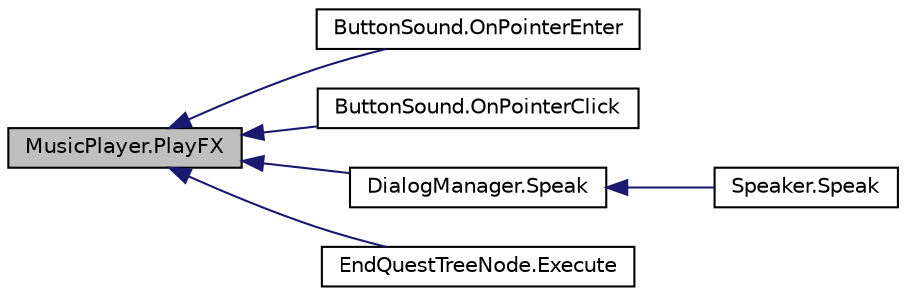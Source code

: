 digraph "MusicPlayer.PlayFX"
{
  edge [fontname="Helvetica",fontsize="10",labelfontname="Helvetica",labelfontsize="10"];
  node [fontname="Helvetica",fontsize="10",shape=record];
  rankdir="LR";
  Node3 [label="MusicPlayer.PlayFX",height=0.2,width=0.4,color="black", fillcolor="grey75", style="filled", fontcolor="black"];
  Node3 -> Node4 [dir="back",color="midnightblue",fontsize="10",style="solid",fontname="Helvetica"];
  Node4 [label="ButtonSound.OnPointerEnter",height=0.2,width=0.4,color="black", fillcolor="white", style="filled",URL="$class_button_sound.html#a917d705e1233e2515bbd1c411a80e575",tooltip="Call the MusicPlayer.PlayFX method to play a sound from your ID when a click/hover event is triggered..."];
  Node3 -> Node5 [dir="back",color="midnightblue",fontsize="10",style="solid",fontname="Helvetica"];
  Node5 [label="ButtonSound.OnPointerClick",height=0.2,width=0.4,color="black", fillcolor="white", style="filled",URL="$class_button_sound.html#a5b442404f751ecfe49c1d536b671e886",tooltip="Call the MusicPlayer.PlayFX method to play a sound from your ID when a click/hover event is triggered..."];
  Node3 -> Node6 [dir="back",color="midnightblue",fontsize="10",style="solid",fontname="Helvetica"];
  Node6 [label="DialogManager.Speak",height=0.2,width=0.4,color="black", fillcolor="white", style="filled",URL="$class_dialog_manager.html#adb08b3e8f79421f1728a96db49834b5a",tooltip="Try to speak an dialog. If there is a dialog alredy happening, check it&#39;s priority and choose to main..."];
  Node6 -> Node7 [dir="back",color="midnightblue",fontsize="10",style="solid",fontname="Helvetica"];
  Node7 [label="Speaker.Speak",height=0.2,width=0.4,color="black", fillcolor="white", style="filled",URL="$class_speaker.html#ab9c3f43daecff61e43a0ea2552122f73",tooltip="Communicates with the DialogManager in the ItemManager to try to start a dialog. "];
  Node3 -> Node8 [dir="back",color="midnightblue",fontsize="10",style="solid",fontname="Helvetica"];
  Node8 [label="EndQuestTreeNode.Execute",height=0.2,width=0.4,color="black", fillcolor="white", style="filled",URL="$class_end_quest_tree_node.html#a57d0f133809c90ec92ed5527a1d341e8",tooltip="When the node is reached, gives a list of rewards for the player "];
}
